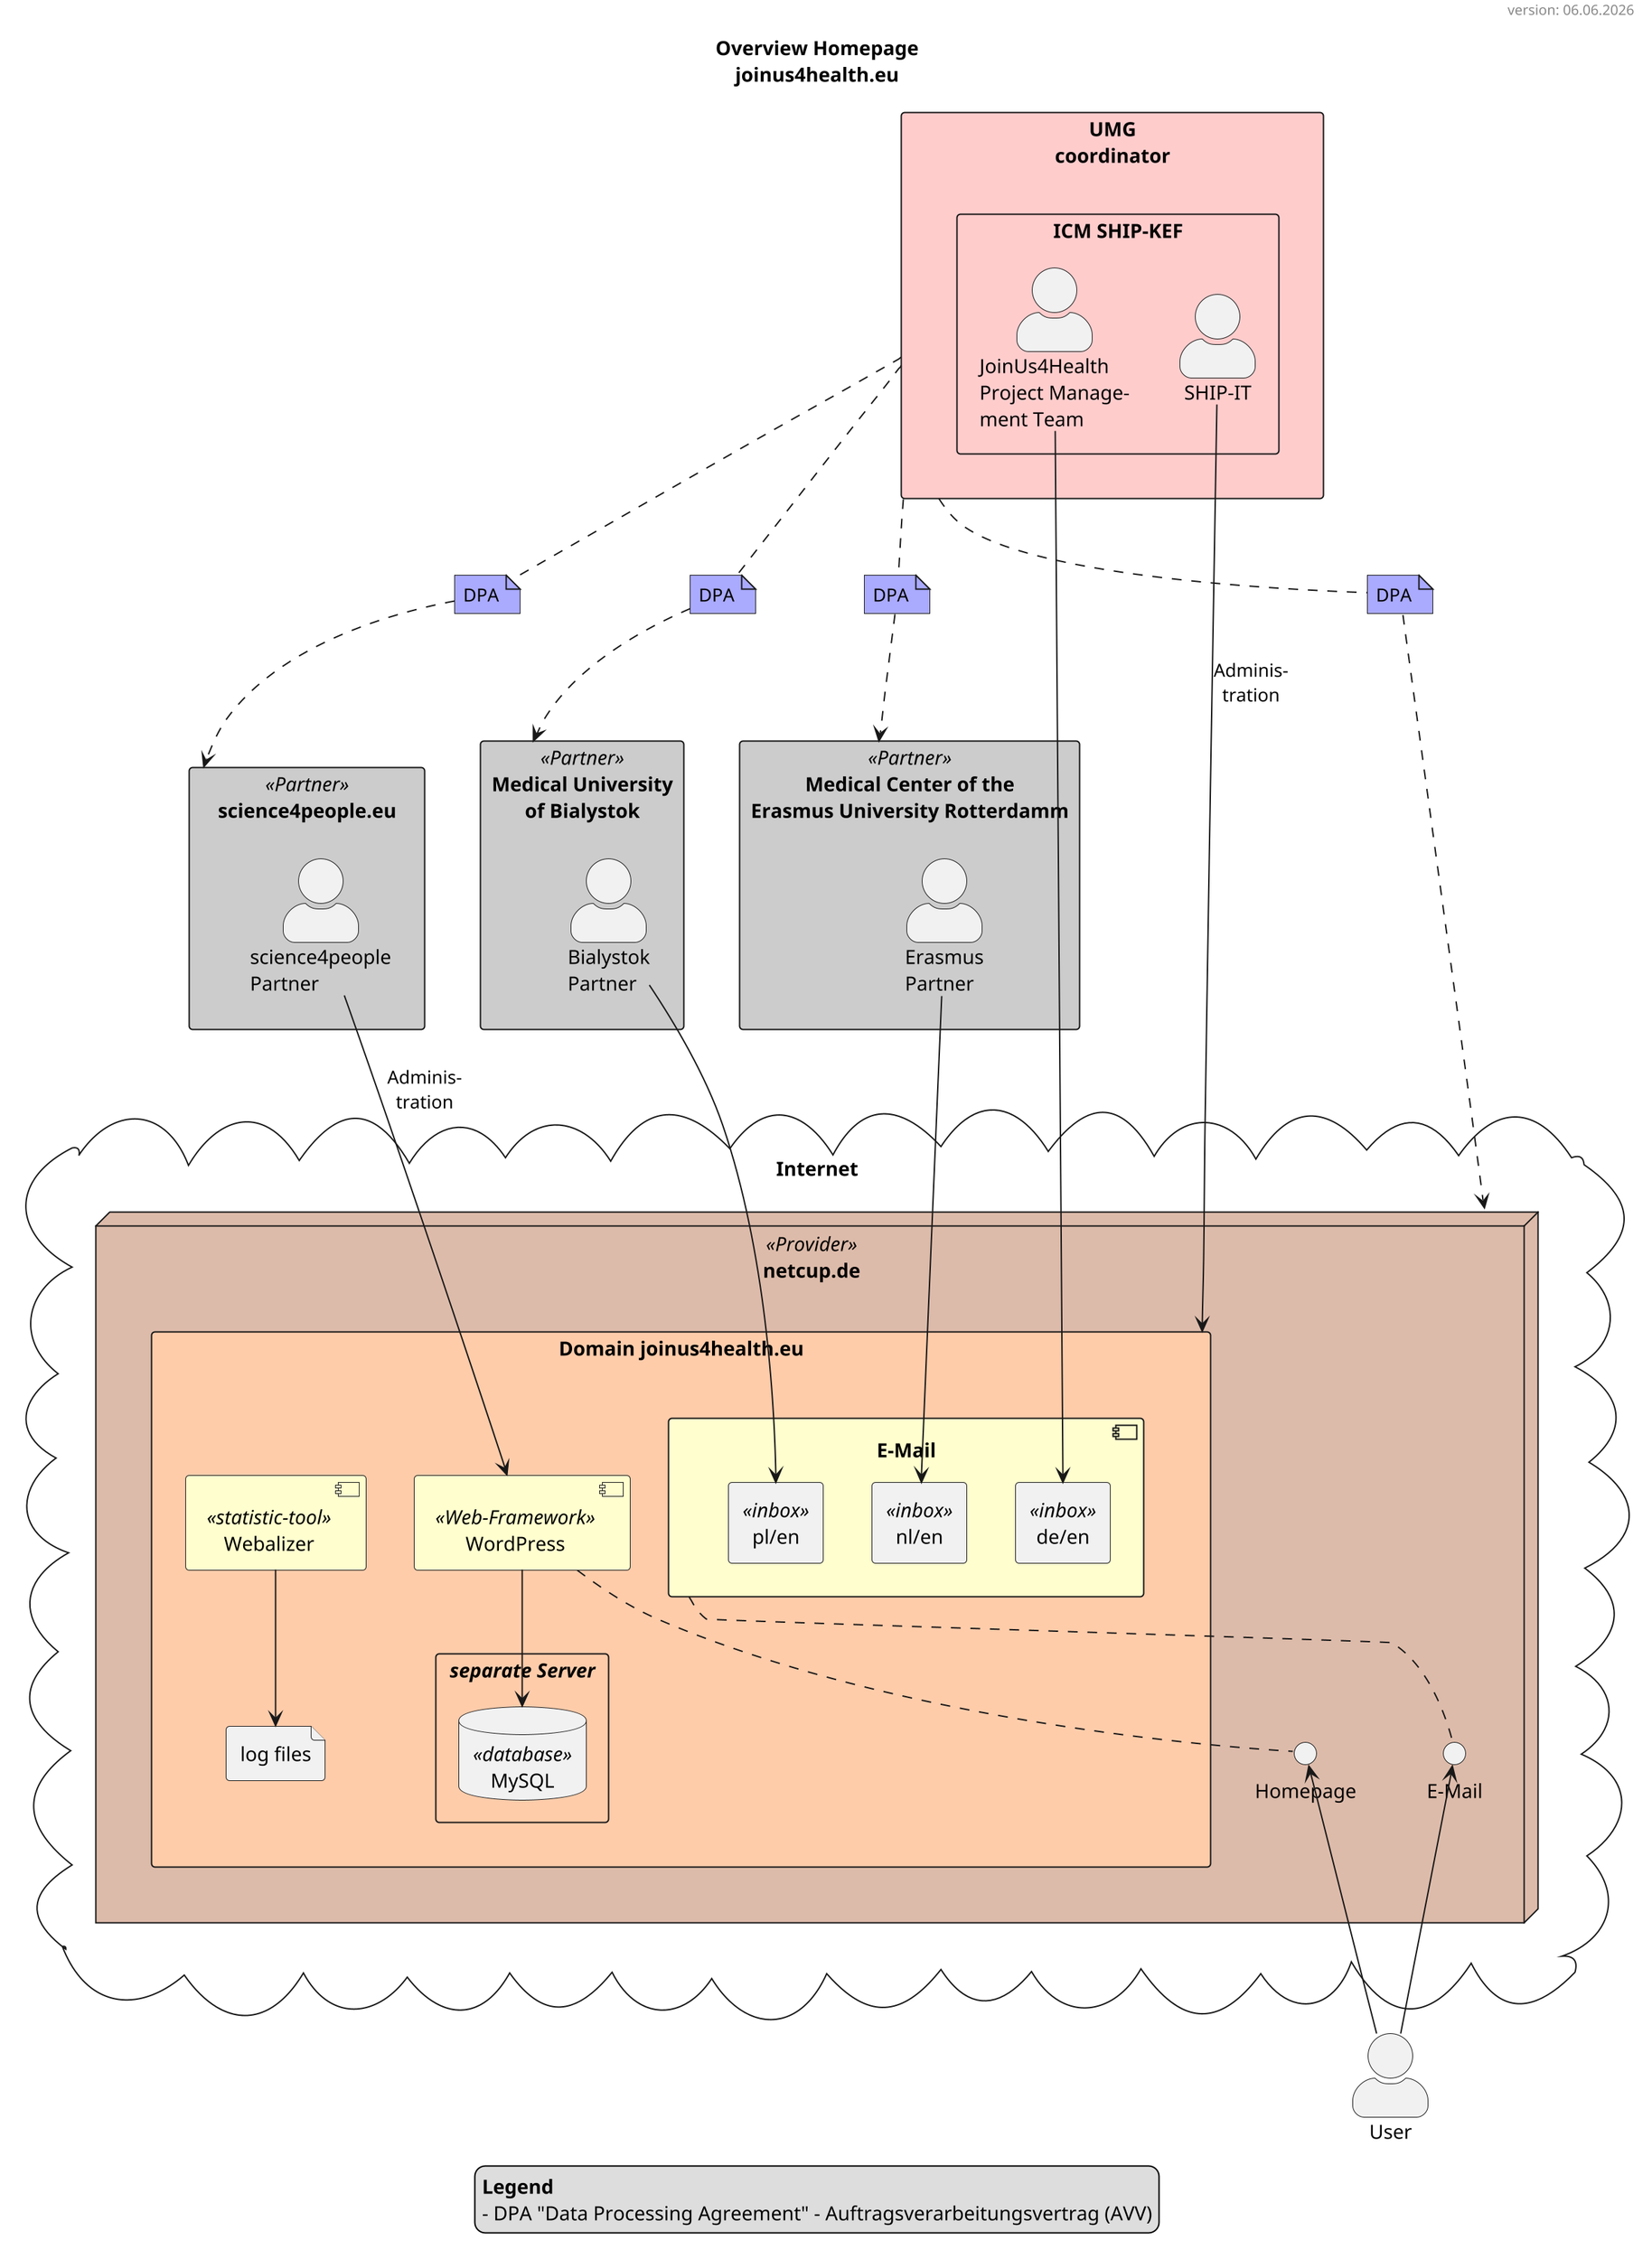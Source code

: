 @startuml

skinparam shadowing false
scale 2

title: Overview Homepage\njoinus4health.eu
header version: %date("dd.MM.yyyy")

skinparam actorStyle awesome
skinparam rectangleBackgroundColor<<Partner>> #cccccc
skinparam componentBackgroundColor #fefece

legend
**Legend**
- DPA "Data Processing Agreement" - Auftragsverarbeitungsvertrag (AVV)
end legend

actor "User" as user

rectangle "UMG\ncoordinator" as umg #ffcccc {
    rectangle "ICM SHIP-KEF" {
        actor "SHIP-IT" as ship
        actor "JoinUs4Health\nProject Manage-\nment Team" as umg_team
    }
}

rectangle "science4people.eu" <<Partner>> as s4p {
    actor "science4people\nPartner" as s4p_partner
}

rectangle "Medical University\nof Bialystok" <<Partner>> as bi {
    actor "Bialystok\nPartner" as bi_partner
}

rectangle "Medical Center of the\nErasmus University Rotterdamm" <<Partner>> as erasmus {
    actor "Erasmus\nPartner" as erasmus_partner
}

cloud "Internet" {
    node "netcup.de" <<Provider>> as netcup #ddbbaa {
        rectangle "Domain joinus4health.eu" as webspace #ffccaa {
            component "WordPress" <<Web-Framework>> as wp
            rectangle "//separate Server//" {
                database "MySQL" <<database>> as my
            }
            file "log files" as log
            component "Webalizer" <<statistic-tool>> as stats
            component "E-Mail" as email {
                rectangle "de/en" <<inbox>> as e_de
                rectangle "pl/en" <<inbox>> as e_pl
                rectangle "nl/en" <<inbox>> as e_nl
            }
            wp --> my
            stats --> log
        }
        interface "Homepage" as i_web
        interface "E-Mail" as i_mail
        i_web .u. wp
        i_mail .u. email
    }
}

note "DPA" as a_us #aaaaff
umg .. a_us
a_us ..> s4p
note "DPA" as a_ub #aaaaff
umg .. a_ub
a_ub ..> bi
note "DPA" as a_ue #aaaaff
umg .. a_ue
a_ue ..> erasmus
note "DPA" as a_un #aaaaff
umg .. a_un
a_un ..> netcup

ship        -->     webspace    : Adminis-\ntration
s4p_partner -->     wp          : Adminis-\ntration

umg_team        --> e_de
bi_partner      --> e_pl
erasmus_partner --> e_nl

user    -u-> i_web
user    -u-> i_mail

@enduml
